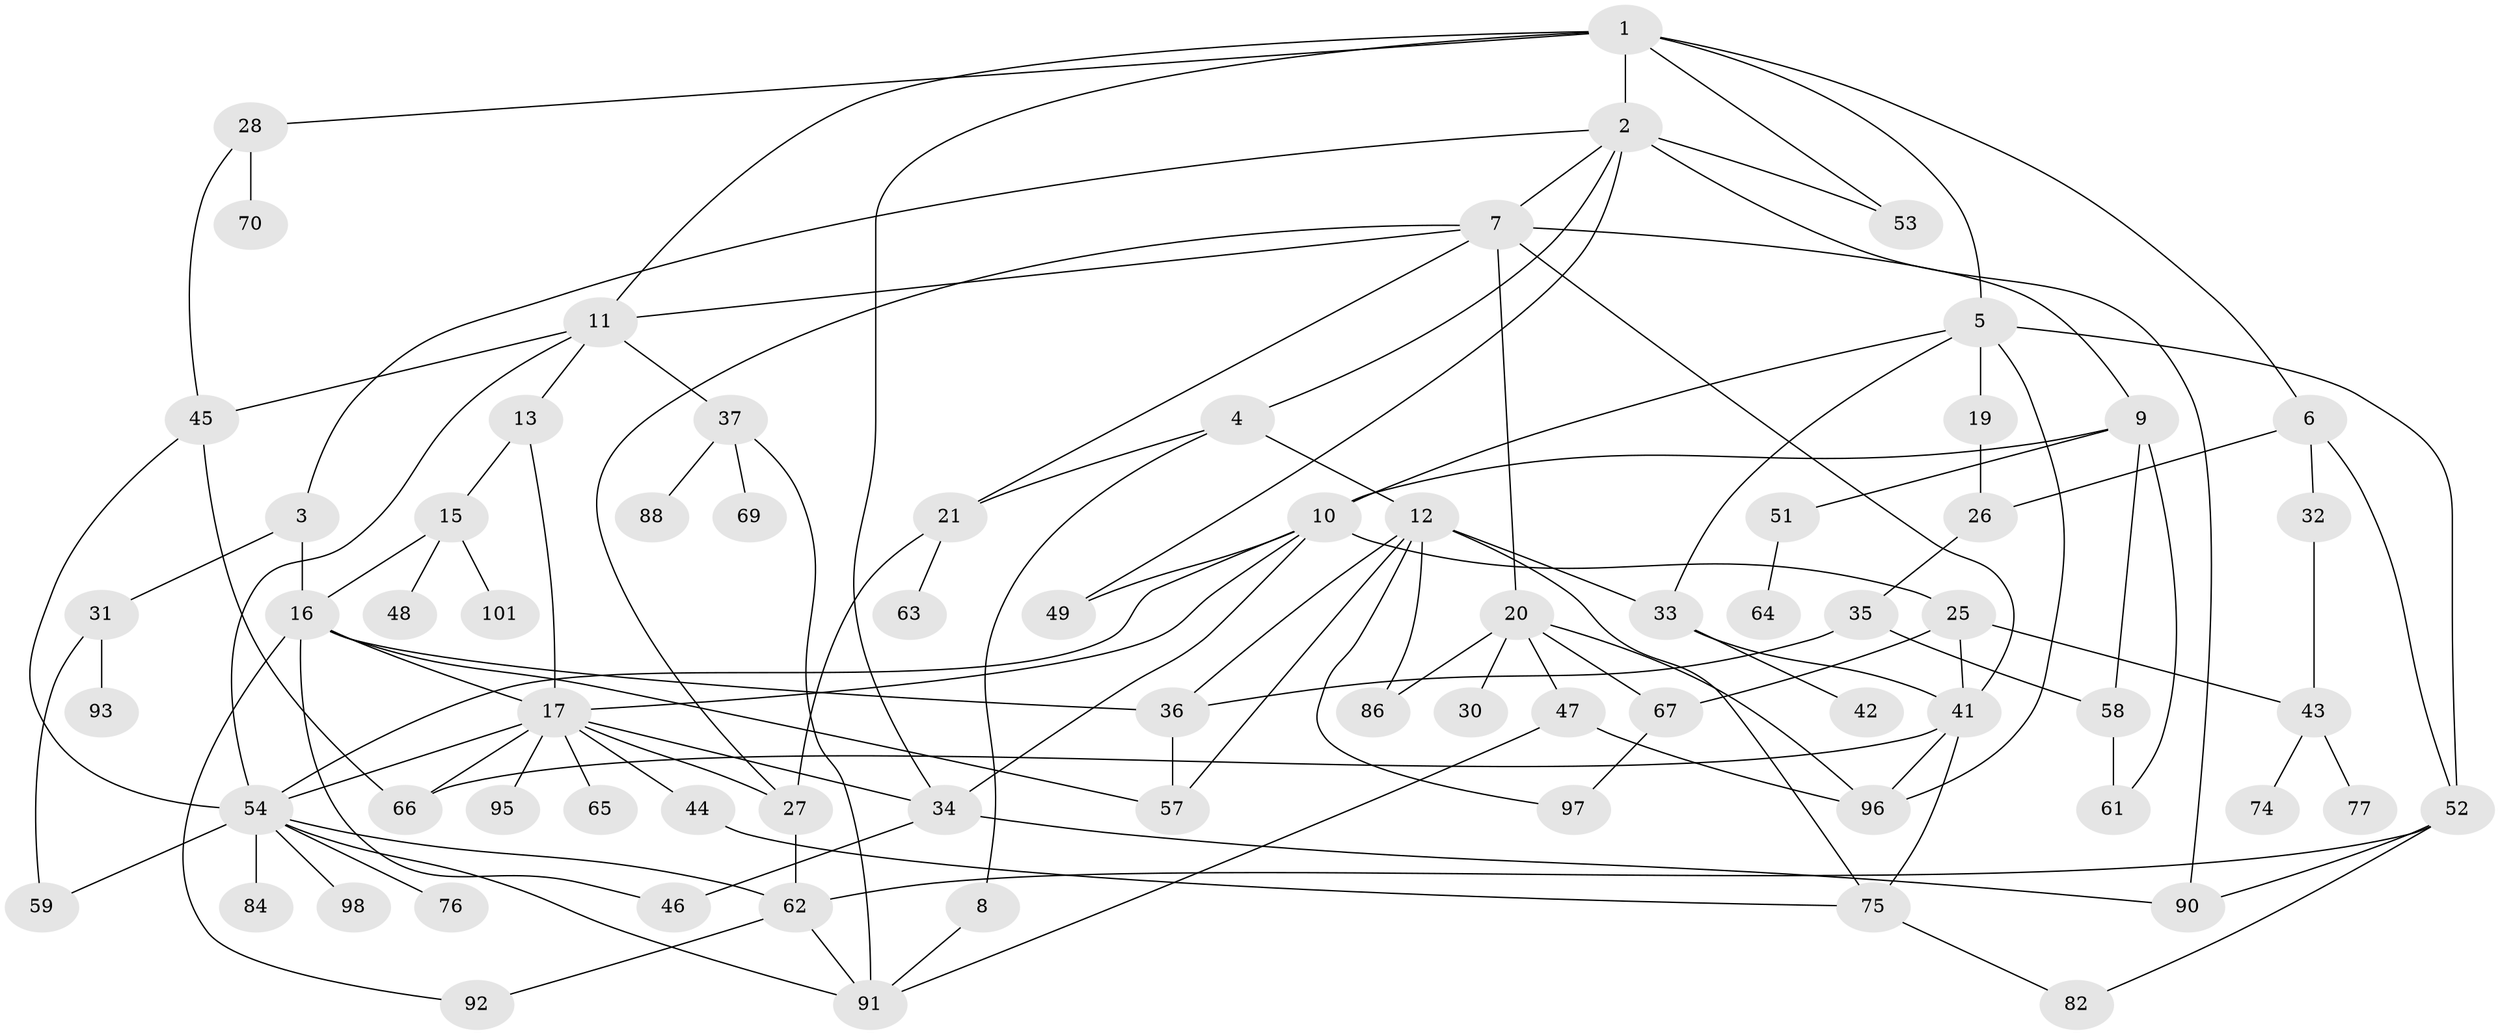 // original degree distribution, {7: 0.0380952380952381, 3: 0.24761904761904763, 4: 0.20952380952380953, 6: 0.02857142857142857, 2: 0.22857142857142856, 5: 0.05714285714285714, 1: 0.19047619047619047}
// Generated by graph-tools (version 1.1) at 2025/16/03/04/25 18:16:56]
// undirected, 73 vertices, 122 edges
graph export_dot {
graph [start="1"]
  node [color=gray90,style=filled];
  1 [super="+18"];
  2;
  3;
  4;
  5;
  6;
  7 [super="+29"];
  8;
  9 [super="+100"];
  10 [super="+38"];
  11 [super="+71"];
  12 [super="+14"];
  13;
  15 [super="+40"];
  16 [super="+85"];
  17 [super="+23+24"];
  19;
  20 [super="+22"];
  21;
  25 [super="+103"];
  26;
  27;
  28 [super="+39"];
  30;
  31;
  32;
  33 [super="+73"];
  34 [super="+55"];
  35;
  36 [super="+50"];
  37;
  41 [super="+83"];
  42;
  43 [super="+56"];
  44;
  45;
  46;
  47;
  48;
  49;
  51;
  52;
  53;
  54 [super="+72+81"];
  57 [super="+89"];
  58;
  59;
  61;
  62 [super="+79"];
  63;
  64;
  65;
  66;
  67;
  69;
  70;
  74;
  75 [super="+87"];
  76;
  77;
  82;
  84;
  86;
  88;
  90;
  91 [super="+94"];
  92 [super="+99"];
  93;
  95;
  96;
  97;
  98;
  101;
  1 -- 2;
  1 -- 5;
  1 -- 6;
  1 -- 11;
  1 -- 28;
  1 -- 34;
  1 -- 53;
  2 -- 3;
  2 -- 4;
  2 -- 7;
  2 -- 90;
  2 -- 49;
  2 -- 53;
  3 -- 16;
  3 -- 31;
  4 -- 8;
  4 -- 12;
  4 -- 21;
  5 -- 10;
  5 -- 19;
  5 -- 33;
  5 -- 96;
  5 -- 52;
  6 -- 26;
  6 -- 32;
  6 -- 52;
  7 -- 9;
  7 -- 20;
  7 -- 41;
  7 -- 11;
  7 -- 21;
  7 -- 27;
  8 -- 91;
  9 -- 51;
  9 -- 61;
  9 -- 58;
  9 -- 10;
  10 -- 17;
  10 -- 25;
  10 -- 49;
  10 -- 54;
  10 -- 34;
  11 -- 13;
  11 -- 37;
  11 -- 45;
  11 -- 54;
  12 -- 75;
  12 -- 86;
  12 -- 97;
  12 -- 33;
  12 -- 57;
  12 -- 36;
  13 -- 15;
  13 -- 17;
  15 -- 48;
  15 -- 16;
  15 -- 101;
  16 -- 46;
  16 -- 92;
  16 -- 36;
  16 -- 57;
  16 -- 17;
  17 -- 27;
  17 -- 95;
  17 -- 65;
  17 -- 54;
  17 -- 44;
  17 -- 66;
  17 -- 34;
  19 -- 26;
  20 -- 47;
  20 -- 86;
  20 -- 96;
  20 -- 67;
  20 -- 30;
  21 -- 63;
  21 -- 27;
  25 -- 43;
  25 -- 67;
  25 -- 41;
  26 -- 35;
  27 -- 62;
  28 -- 45;
  28 -- 70;
  31 -- 59;
  31 -- 93;
  32 -- 43;
  33 -- 42;
  33 -- 41;
  34 -- 90;
  34 -- 46;
  35 -- 36;
  35 -- 58;
  36 -- 57;
  37 -- 69;
  37 -- 88;
  37 -- 91;
  41 -- 75;
  41 -- 96;
  41 -- 66;
  43 -- 74;
  43 -- 77;
  44 -- 75;
  45 -- 66;
  45 -- 54;
  47 -- 91;
  47 -- 96;
  51 -- 64;
  52 -- 82;
  52 -- 90;
  52 -- 62;
  54 -- 84;
  54 -- 98;
  54 -- 76;
  54 -- 91;
  54 -- 59;
  54 -- 62;
  58 -- 61;
  62 -- 91;
  62 -- 92;
  67 -- 97;
  75 -- 82;
}
